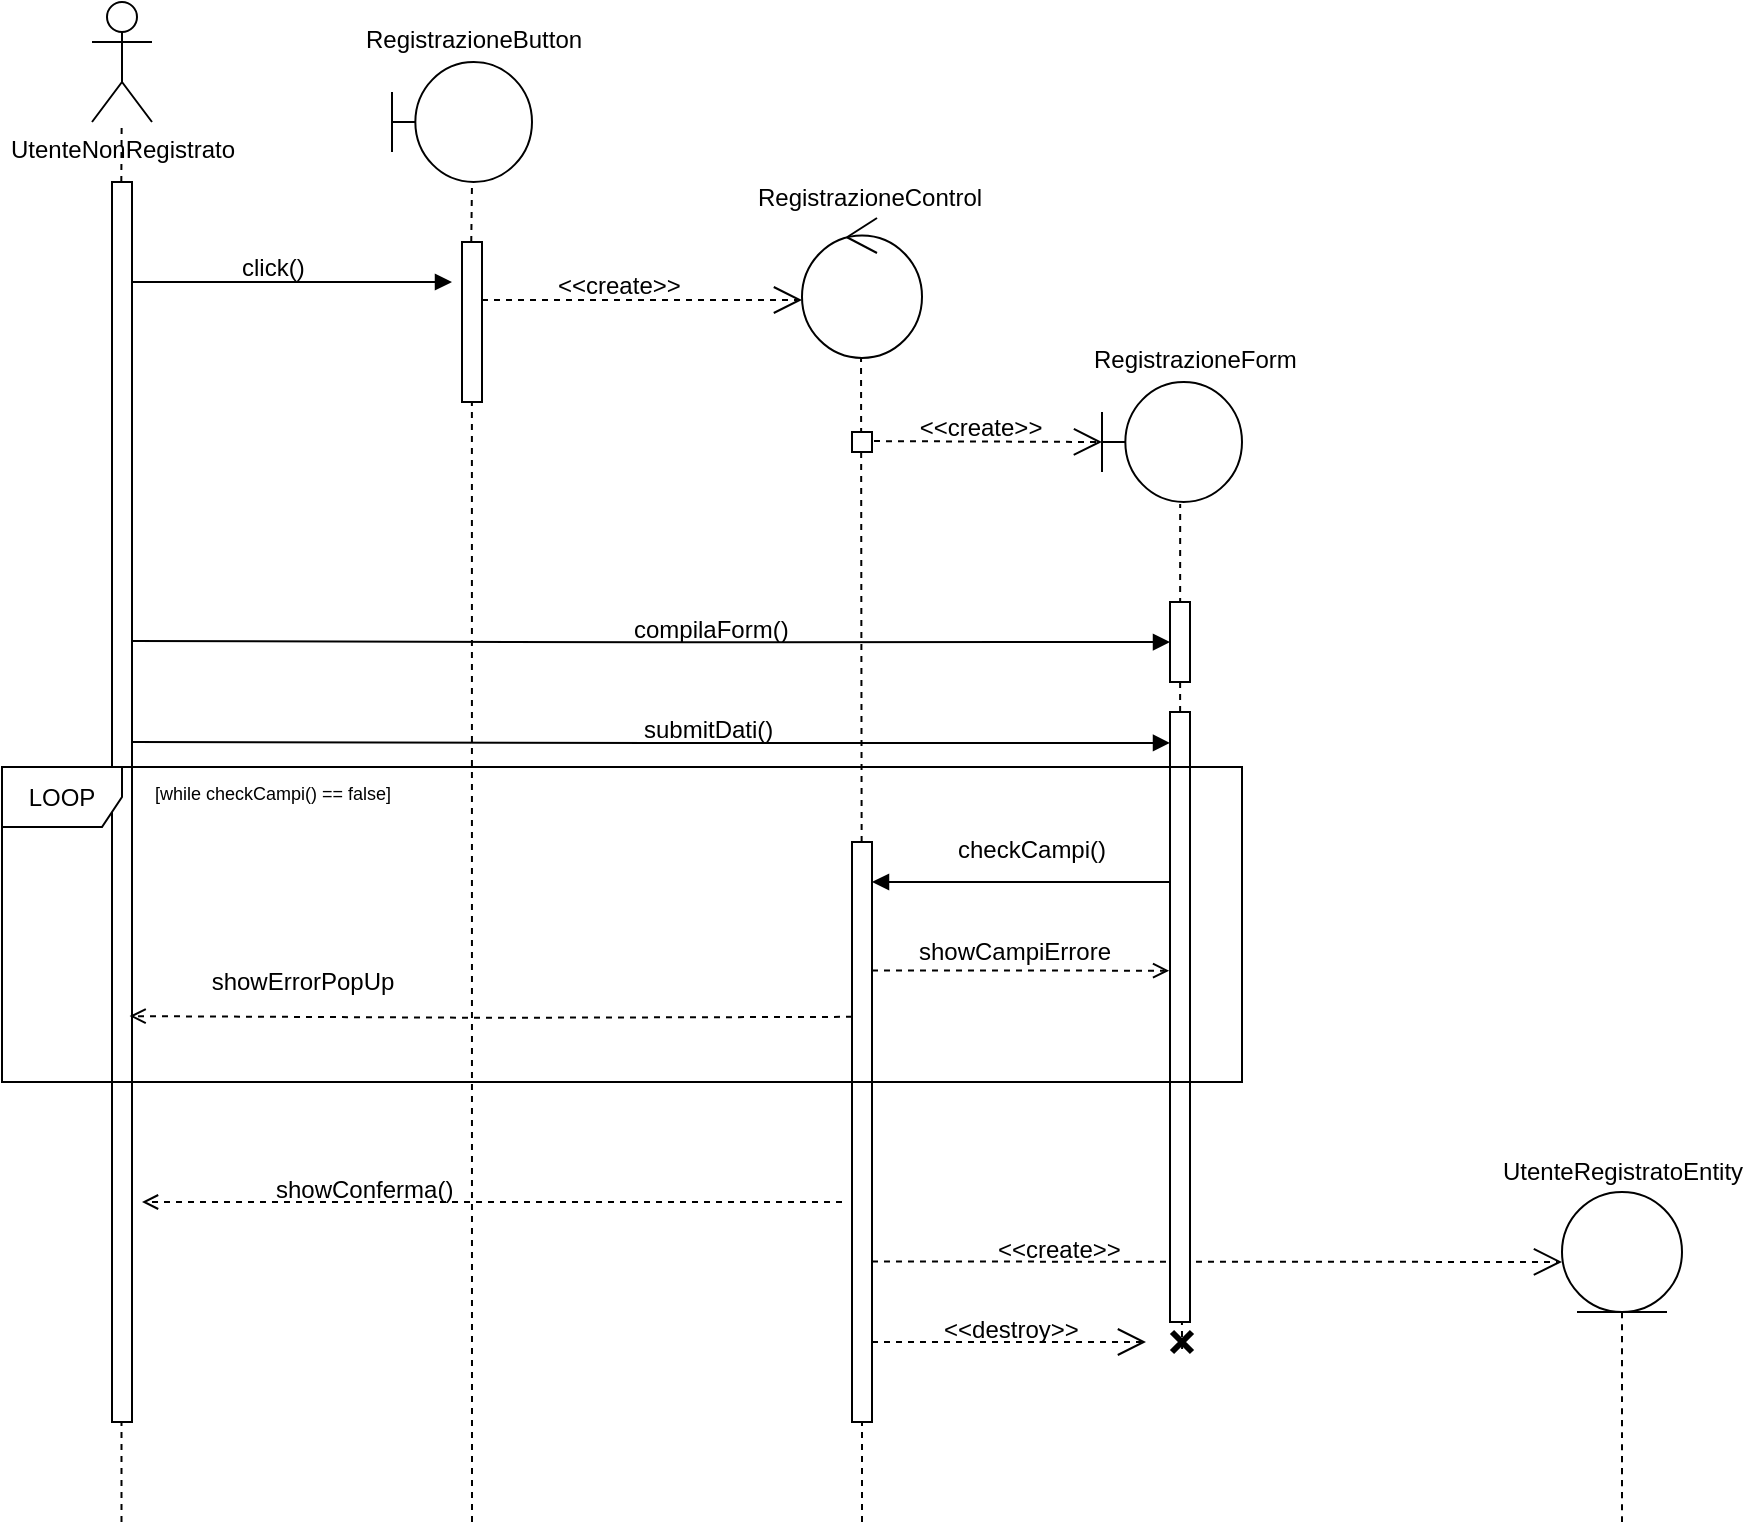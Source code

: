 <mxfile version="26.0.4" pages="2">
  <diagram name="Pagina-1" id="sQsG2_fviIXrjVGQO3iv">
    <mxGraphModel grid="1" page="1" gridSize="10" guides="1" tooltips="1" connect="1" arrows="1" fold="1" pageScale="1" pageWidth="827" pageHeight="1169" math="0" shadow="0">
      <root>
        <mxCell id="0" />
        <mxCell id="1" parent="0" />
        <mxCell id="ynfLJwWaKGL6eA_NY1Qj-37" value="" style="endArrow=none;dashed=1;html=1;rounded=0;exitX=0.505;exitY=0.852;exitDx=0;exitDy=0;exitPerimeter=0;" edge="1" parent="1" source="CqKE_O4sjdpT92ASZxvm-1" target="ynfLJwWaKGL6eA_NY1Qj-29">
          <mxGeometry width="50" height="50" relative="1" as="geometry">
            <mxPoint x="690" y="840" as="sourcePoint" />
            <mxPoint x="689.09" y="331" as="targetPoint" />
          </mxGeometry>
        </mxCell>
        <mxCell id="NXNKdLWjouJB-ICWlFKM-13" value="UtenteNonRegistrato" style="shape=umlActor;verticalLabelPosition=bottom;verticalAlign=top;html=1;" vertex="1" parent="1">
          <mxGeometry x="145" y="80" width="30" height="60" as="geometry" />
        </mxCell>
        <mxCell id="NXNKdLWjouJB-ICWlFKM-17" value="" style="rounded=0;whiteSpace=wrap;html=1;" vertex="1" parent="1">
          <mxGeometry x="155" y="170" width="10" height="620" as="geometry" />
        </mxCell>
        <mxCell id="NXNKdLWjouJB-ICWlFKM-18" value="" style="endArrow=block;endFill=1;html=1;edgeStyle=orthogonalEdgeStyle;align=left;verticalAlign=top;rounded=0;" edge="1" parent="1">
          <mxGeometry x="-1" relative="1" as="geometry">
            <mxPoint x="165" y="220" as="sourcePoint" />
            <mxPoint x="325" y="220" as="targetPoint" />
          </mxGeometry>
        </mxCell>
        <mxCell id="NXNKdLWjouJB-ICWlFKM-20" value="" style="rounded=0;whiteSpace=wrap;html=1;" vertex="1" parent="1">
          <mxGeometry x="330" y="200" width="10" height="80" as="geometry" />
        </mxCell>
        <mxCell id="NXNKdLWjouJB-ICWlFKM-21" value="" style="endArrow=none;dashed=1;html=1;rounded=0;" edge="1" parent="1">
          <mxGeometry width="50" height="50" relative="1" as="geometry">
            <mxPoint x="334.63" y="200" as="sourcePoint" />
            <mxPoint x="335" y="170" as="targetPoint" />
          </mxGeometry>
        </mxCell>
        <mxCell id="NXNKdLWjouJB-ICWlFKM-22" value="" style="endArrow=none;dashed=1;html=1;rounded=0;" edge="1" parent="1">
          <mxGeometry width="50" height="50" relative="1" as="geometry">
            <mxPoint x="335" y="840" as="sourcePoint" />
            <mxPoint x="334.95" y="280" as="targetPoint" />
          </mxGeometry>
        </mxCell>
        <mxCell id="ynfLJwWaKGL6eA_NY1Qj-14" value="" style="shape=umlBoundary;whiteSpace=wrap;html=1;" vertex="1" parent="1">
          <mxGeometry x="295" y="110" width="70" height="60" as="geometry" />
        </mxCell>
        <mxCell id="NXNKdLWjouJB-ICWlFKM-23" value="&lt;span style=&quot;color: rgb(0, 0, 0); font-family: Helvetica; font-size: 12px; font-style: normal; font-variant-ligatures: normal; font-variant-caps: normal; font-weight: 400; letter-spacing: normal; orphans: 2; text-align: center; text-indent: 0px; text-transform: none; widows: 2; word-spacing: 0px; -webkit-text-stroke-width: 0px; white-space: nowrap; text-decoration-thickness: initial; text-decoration-style: initial; text-decoration-color: initial; float: none; display: inline !important;&quot;&gt;click()&lt;/span&gt;" style="text;whiteSpace=wrap;html=1;labelBackgroundColor=none;" vertex="1" parent="1">
          <mxGeometry x="218" y="199" width="60" height="30" as="geometry" />
        </mxCell>
        <mxCell id="NXNKdLWjouJB-ICWlFKM-24" value="" style="endArrow=open;endSize=12;dashed=1;html=1;rounded=0;" edge="1" parent="1">
          <mxGeometry width="160" relative="1" as="geometry">
            <mxPoint x="340" y="229" as="sourcePoint" />
            <mxPoint x="500" y="229" as="targetPoint" />
          </mxGeometry>
        </mxCell>
        <mxCell id="NXNKdLWjouJB-ICWlFKM-25" value="&lt;span style=&quot;color: rgb(0, 0, 0); font-family: Helvetica; font-size: 12px; font-style: normal; font-variant-ligatures: normal; font-variant-caps: normal; font-weight: 400; letter-spacing: normal; orphans: 2; text-align: center; text-indent: 0px; text-transform: none; widows: 2; word-spacing: 0px; -webkit-text-stroke-width: 0px; white-space: nowrap; text-decoration-thickness: initial; text-decoration-style: initial; text-decoration-color: initial; float: none; display: inline !important;&quot;&gt;&amp;lt;&amp;lt;create&amp;gt;&amp;gt;&lt;/span&gt;" style="text;whiteSpace=wrap;html=1;labelBackgroundColor=none;" vertex="1" parent="1">
          <mxGeometry x="376" y="208" width="60" height="30" as="geometry" />
        </mxCell>
        <mxCell id="NXNKdLWjouJB-ICWlFKM-26" value="&lt;span style=&quot;color: rgb(0, 0, 0); font-family: Helvetica; font-size: 12px; font-style: normal; font-variant-ligatures: normal; font-variant-caps: normal; font-weight: 400; letter-spacing: normal; orphans: 2; text-align: center; text-indent: 0px; text-transform: none; widows: 2; word-spacing: 0px; -webkit-text-stroke-width: 0px; white-space: nowrap; text-decoration-thickness: initial; text-decoration-style: initial; text-decoration-color: initial; float: none; display: inline !important;&quot;&gt;RegistrazioneButton&lt;/span&gt;" style="text;whiteSpace=wrap;html=1;labelBackgroundColor=none;" vertex="1" parent="1">
          <mxGeometry x="280" y="85" width="60" height="30" as="geometry" />
        </mxCell>
        <mxCell id="NXNKdLWjouJB-ICWlFKM-28" value="" style="ellipse;shape=umlControl;whiteSpace=wrap;html=1;" vertex="1" parent="1">
          <mxGeometry x="500" y="188" width="60" height="70" as="geometry" />
        </mxCell>
        <mxCell id="NXNKdLWjouJB-ICWlFKM-29" value="&lt;span style=&quot;color: rgb(0, 0, 0); font-family: Helvetica; font-size: 12px; font-style: normal; font-variant-ligatures: normal; font-variant-caps: normal; font-weight: 400; letter-spacing: normal; orphans: 2; text-align: center; text-indent: 0px; text-transform: none; widows: 2; word-spacing: 0px; -webkit-text-stroke-width: 0px; white-space: nowrap; text-decoration-thickness: initial; text-decoration-style: initial; text-decoration-color: initial; float: none; display: inline !important;&quot;&gt;RegistrazioneControl&lt;/span&gt;" style="text;whiteSpace=wrap;html=1;labelBackgroundColor=none;" vertex="1" parent="1">
          <mxGeometry x="476" y="164" width="120" height="30" as="geometry" />
        </mxCell>
        <mxCell id="NXNKdLWjouJB-ICWlFKM-30" value="" style="endArrow=none;dashed=1;html=1;rounded=0;" edge="1" parent="1" source="NXNKdLWjouJB-ICWlFKM-45">
          <mxGeometry width="50" height="50" relative="1" as="geometry">
            <mxPoint x="530" y="630" as="sourcePoint" />
            <mxPoint x="529.52" y="258" as="targetPoint" />
          </mxGeometry>
        </mxCell>
        <mxCell id="NXNKdLWjouJB-ICWlFKM-31" value="" style="shape=umlBoundary;whiteSpace=wrap;html=1;" vertex="1" parent="1">
          <mxGeometry x="650" y="270" width="70" height="60" as="geometry" />
        </mxCell>
        <mxCell id="NXNKdLWjouJB-ICWlFKM-32" value="" style="endArrow=open;endSize=12;dashed=1;html=1;rounded=0;" edge="1" parent="1">
          <mxGeometry width="160" relative="1" as="geometry">
            <mxPoint x="530" y="299.52" as="sourcePoint" />
            <mxPoint x="650" y="300" as="targetPoint" />
          </mxGeometry>
        </mxCell>
        <mxCell id="NXNKdLWjouJB-ICWlFKM-33" value="" style="rounded=0;whiteSpace=wrap;html=1;" vertex="1" parent="1">
          <mxGeometry x="525" y="295" width="10" height="10" as="geometry" />
        </mxCell>
        <mxCell id="NXNKdLWjouJB-ICWlFKM-36" value="&lt;span style=&quot;color: rgb(0, 0, 0); font-family: Helvetica; font-size: 12px; font-style: normal; font-variant-ligatures: normal; font-variant-caps: normal; font-weight: 400; letter-spacing: normal; orphans: 2; text-align: center; text-indent: 0px; text-transform: none; widows: 2; word-spacing: 0px; -webkit-text-stroke-width: 0px; white-space: nowrap; text-decoration-thickness: initial; text-decoration-style: initial; text-decoration-color: initial; float: none; display: inline !important;&quot;&gt;RegistrazioneForm&lt;/span&gt;" style="text;whiteSpace=wrap;html=1;labelBackgroundColor=none;" vertex="1" parent="1">
          <mxGeometry x="644" y="245" width="120" height="30" as="geometry" />
        </mxCell>
        <mxCell id="NXNKdLWjouJB-ICWlFKM-39" value="" style="endArrow=none;dashed=1;html=1;rounded=0;" edge="1" parent="1" source="ynfLJwWaKGL6eA_NY1Qj-29">
          <mxGeometry width="50" height="50" relative="1" as="geometry">
            <mxPoint x="690" y="610" as="sourcePoint" />
            <mxPoint x="689.09" y="331" as="targetPoint" />
          </mxGeometry>
        </mxCell>
        <mxCell id="ynfLJwWaKGL6eA_NY1Qj-28" value="" style="rounded=0;whiteSpace=wrap;html=1;" vertex="1" parent="1">
          <mxGeometry x="684" y="380" width="10" height="40" as="geometry" />
        </mxCell>
        <mxCell id="NXNKdLWjouJB-ICWlFKM-40" value="&lt;span style=&quot;color: rgb(0, 0, 0); font-family: Helvetica; font-size: 12px; font-style: normal; font-variant-ligatures: normal; font-variant-caps: normal; font-weight: 400; letter-spacing: normal; orphans: 2; text-align: center; text-indent: 0px; text-transform: none; widows: 2; word-spacing: 0px; -webkit-text-stroke-width: 0px; white-space: nowrap; text-decoration-thickness: initial; text-decoration-style: initial; text-decoration-color: initial; float: none; display: inline !important;&quot;&gt;compilaForm()&lt;/span&gt;" style="text;whiteSpace=wrap;html=1;labelBackgroundColor=none;" vertex="1" parent="1">
          <mxGeometry x="414" y="380" width="60" height="30" as="geometry" />
        </mxCell>
        <mxCell id="NXNKdLWjouJB-ICWlFKM-41" value="&lt;span style=&quot;color: rgb(0, 0, 0); font-family: Helvetica; font-size: 12px; font-style: normal; font-variant-ligatures: normal; font-variant-caps: normal; font-weight: 400; letter-spacing: normal; orphans: 2; text-align: center; text-indent: 0px; text-transform: none; widows: 2; word-spacing: 0px; -webkit-text-stroke-width: 0px; white-space: nowrap; text-decoration-thickness: initial; text-decoration-style: initial; text-decoration-color: initial; float: none; display: inline !important;&quot;&gt;submitDati()&lt;/span&gt;" style="text;whiteSpace=wrap;html=1;labelBackgroundColor=none;" vertex="1" parent="1">
          <mxGeometry x="419" y="430" width="60" height="30" as="geometry" />
        </mxCell>
        <mxCell id="NXNKdLWjouJB-ICWlFKM-46" value="" style="endArrow=none;dashed=1;html=1;rounded=0;" edge="1" parent="1" target="NXNKdLWjouJB-ICWlFKM-45">
          <mxGeometry width="50" height="50" relative="1" as="geometry">
            <mxPoint x="530" y="630" as="sourcePoint" />
            <mxPoint x="529.52" y="258" as="targetPoint" />
          </mxGeometry>
        </mxCell>
        <mxCell id="NXNKdLWjouJB-ICWlFKM-45" value="" style="rounded=0;whiteSpace=wrap;html=1;" vertex="1" parent="1">
          <mxGeometry x="525" y="500" width="10" height="290" as="geometry" />
        </mxCell>
        <mxCell id="NXNKdLWjouJB-ICWlFKM-48" value="&lt;span style=&quot;color: rgb(0, 0, 0); font-family: Helvetica; font-size: 12px; font-style: normal; font-variant-ligatures: normal; font-variant-caps: normal; font-weight: 400; letter-spacing: normal; orphans: 2; text-align: center; text-indent: 0px; text-transform: none; widows: 2; word-spacing: 0px; -webkit-text-stroke-width: 0px; white-space: nowrap; text-decoration-thickness: initial; text-decoration-style: initial; text-decoration-color: initial; float: none; display: inline !important;&quot;&gt;checkCampi()&lt;/span&gt;" style="text;whiteSpace=wrap;html=1;labelBackgroundColor=none;" vertex="1" parent="1">
          <mxGeometry x="576" y="490" width="60" height="30" as="geometry" />
        </mxCell>
        <mxCell id="NXNKdLWjouJB-ICWlFKM-57" value="&lt;span style=&quot;color: rgb(0, 0, 0); font-family: Helvetica; font-size: 12px; font-style: normal; font-variant-ligatures: normal; font-variant-caps: normal; font-weight: 400; letter-spacing: normal; orphans: 2; text-align: center; text-indent: 0px; text-transform: none; widows: 2; word-spacing: 0px; -webkit-text-stroke-width: 0px; white-space: nowrap; text-decoration-thickness: initial; text-decoration-style: initial; text-decoration-color: initial; float: none; display: inline !important;&quot;&gt;showConferma()&lt;/span&gt;" style="text;whiteSpace=wrap;html=1;labelBackgroundColor=none;" vertex="1" parent="1">
          <mxGeometry x="235" y="660" width="60" height="30" as="geometry" />
        </mxCell>
        <mxCell id="NXNKdLWjouJB-ICWlFKM-55" value="&lt;span style=&quot;color: rgba(0, 0, 0, 0); font-family: monospace; font-size: 0px; text-align: start; background-color: rgb(251, 251, 251);&quot;&gt;%3CmxGraphModel%3E%3Croot%3E%3CmxCell%20id%3D%220%22%2F%3E%3CmxCell%20id%3D%221%22%20parent%3D%220%22%2F%3E%3CmxCell%20id%3D%222%22%20value%3D%22%22%20style%3D%22endArrow%3Dnone%3Bdashed%3D1%3Bhtml%3D1%3Brounded%3D0%3B%22%20edge%3D%221%22%20parent%3D%221%22%3E%3CmxGeometry%20width%3D%2250%22%20height%3D%2250%22%20relative%3D%221%22%20as%3D%22geometry%22%3E%3CmxPoint%20x%3D%22530%22%20y%3D%22840%22%20as%3D%22sourcePoint%22%2F%3E%3CmxPoint%20x%3D%22530%22%20y%3D%22790%22%20as%3D%22targetPoint%22%2F%3E%3C%2FmxGeometry%3E%3C%2FmxCell%3E%3C%2Froot%3E%3C%2FmxGraphModel%3E&lt;/span&gt;" style="endArrow=none;dashed=1;html=1;rounded=0;" edge="1" parent="1">
          <mxGeometry width="50" height="50" relative="1" as="geometry">
            <mxPoint x="530" y="840" as="sourcePoint" />
            <mxPoint x="530" y="790" as="targetPoint" />
          </mxGeometry>
        </mxCell>
        <mxCell id="ynfLJwWaKGL6eA_NY1Qj-51" value="" style="endArrow=none;dashed=1;html=1;rounded=0;" edge="1" parent="1">
          <mxGeometry width="50" height="50" relative="1" as="geometry">
            <mxPoint x="159.75" y="840" as="sourcePoint" />
            <mxPoint x="159.75" y="790" as="targetPoint" />
          </mxGeometry>
        </mxCell>
        <mxCell id="NXNKdLWjouJB-ICWlFKM-64" value="" style="endArrow=none;dashed=1;html=1;rounded=0;" edge="1" parent="1" target="NXNKdLWjouJB-ICWlFKM-13">
          <mxGeometry width="50" height="50" relative="1" as="geometry">
            <mxPoint x="159.66" y="170" as="sourcePoint" />
            <mxPoint x="160" y="150" as="targetPoint" />
          </mxGeometry>
        </mxCell>
        <mxCell id="7Snk-quaVsKrogPab5vL-1" value="&lt;div style=&quot;text-align: center;&quot;&gt;&lt;span style=&quot;text-wrap-mode: nowrap;&quot;&gt;&amp;lt;&amp;lt;create&amp;gt;&amp;gt;&lt;/span&gt;&lt;/div&gt;" style="text;whiteSpace=wrap;html=1;labelBackgroundColor=none;" vertex="1" parent="1">
          <mxGeometry x="596" y="690" width="60" height="30" as="geometry" />
        </mxCell>
        <mxCell id="7Snk-quaVsKrogPab5vL-2" value="&lt;div style=&quot;text-align: center;&quot;&gt;&lt;span style=&quot;text-wrap-mode: nowrap;&quot;&gt;&amp;lt;&amp;lt;destroy&amp;gt;&amp;gt;&lt;/span&gt;&lt;/div&gt;" style="text;whiteSpace=wrap;html=1;labelBackgroundColor=none;" vertex="1" parent="1">
          <mxGeometry x="569" y="730" width="60" height="30" as="geometry" />
        </mxCell>
        <mxCell id="7Snk-quaVsKrogPab5vL-3" value="" style="ellipse;shape=umlEntity;whiteSpace=wrap;html=1;" vertex="1" parent="1">
          <mxGeometry x="880" y="675" width="60" height="60" as="geometry" />
        </mxCell>
        <mxCell id="7Snk-quaVsKrogPab5vL-4" value="UtenteRegistratoEntity" style="text;html=1;align=center;verticalAlign=middle;resizable=0;points=[];autosize=1;strokeColor=none;fillColor=none;" vertex="1" parent="1">
          <mxGeometry x="840" y="650" width="140" height="30" as="geometry" />
        </mxCell>
        <mxCell id="7Snk-quaVsKrogPab5vL-5" value="" style="endArrow=block;endFill=1;html=1;edgeStyle=orthogonalEdgeStyle;align=left;verticalAlign=top;rounded=0;entryX=0;entryY=0.5;entryDx=0;entryDy=0;" edge="1" parent="1" target="ynfLJwWaKGL6eA_NY1Qj-28">
          <mxGeometry x="-1" relative="1" as="geometry">
            <mxPoint x="165" y="399.55" as="sourcePoint" />
            <mxPoint x="325" y="399.55" as="targetPoint" />
          </mxGeometry>
        </mxCell>
        <mxCell id="7Snk-quaVsKrogPab5vL-6" value="" style="endArrow=block;endFill=1;html=1;edgeStyle=orthogonalEdgeStyle;align=left;verticalAlign=top;rounded=0;entryX=0;entryY=0.5;entryDx=0;entryDy=0;" edge="1" parent="1">
          <mxGeometry x="-1" relative="1" as="geometry">
            <mxPoint x="165" y="450" as="sourcePoint" />
            <mxPoint x="684" y="450.45" as="targetPoint" />
          </mxGeometry>
        </mxCell>
        <mxCell id="7Snk-quaVsKrogPab5vL-11" value="" style="endArrow=open;endFill=0;html=1;edgeStyle=orthogonalEdgeStyle;align=left;verticalAlign=top;rounded=0;dashed=1;" edge="1" parent="1">
          <mxGeometry x="-1" relative="1" as="geometry">
            <mxPoint x="520" y="680" as="sourcePoint" />
            <mxPoint x="170" y="680" as="targetPoint" />
          </mxGeometry>
        </mxCell>
        <mxCell id="7Snk-quaVsKrogPab5vL-16" value="" style="endArrow=block;endFill=1;html=1;edgeStyle=orthogonalEdgeStyle;align=left;verticalAlign=top;rounded=0;" edge="1" parent="1">
          <mxGeometry x="-1" relative="1" as="geometry">
            <mxPoint x="685" y="520" as="sourcePoint" />
            <mxPoint x="535" y="520" as="targetPoint" />
          </mxGeometry>
        </mxCell>
        <mxCell id="GrCwHjFg3ymwnaaLpIS4-1" value="" style="endArrow=none;dashed=1;html=1;rounded=0;fontSize=12;startSize=8;endSize=8;curved=1;entryX=0.5;entryY=1;entryDx=0;entryDy=0;" edge="1" parent="1" target="7Snk-quaVsKrogPab5vL-3">
          <mxGeometry width="50" height="50" relative="1" as="geometry">
            <mxPoint x="910" y="840" as="sourcePoint" />
            <mxPoint x="909.81" y="760" as="targetPoint" />
          </mxGeometry>
        </mxCell>
        <mxCell id="7Snk-quaVsKrogPab5vL-18" value="" style="endArrow=open;endSize=12;dashed=1;html=1;rounded=0;entryX=0;entryY=0.583;entryDx=0;entryDy=0;entryPerimeter=0;" edge="1" parent="1" target="7Snk-quaVsKrogPab5vL-3">
          <mxGeometry width="160" relative="1" as="geometry">
            <mxPoint x="535" y="709.76" as="sourcePoint" />
            <mxPoint x="680" y="710.24" as="targetPoint" />
          </mxGeometry>
        </mxCell>
        <mxCell id="7Snk-quaVsKrogPab5vL-24" value="" style="endArrow=open;endSize=12;dashed=1;html=1;rounded=0;" edge="1" parent="1">
          <mxGeometry width="160" relative="1" as="geometry">
            <mxPoint x="535" y="750" as="sourcePoint" />
            <mxPoint x="672" y="750" as="targetPoint" />
          </mxGeometry>
        </mxCell>
        <mxCell id="7Snk-quaVsKrogPab5vL-25" value="&amp;lt;&amp;lt;create&amp;gt;&amp;gt;" style="text;html=1;align=center;verticalAlign=middle;resizable=0;points=[];autosize=1;strokeColor=none;fillColor=none;" vertex="1" parent="1">
          <mxGeometry x="549" y="278" width="80" height="30" as="geometry" />
        </mxCell>
        <mxCell id="CqKE_O4sjdpT92ASZxvm-1" value="&lt;span style=&quot;color: rgba(0, 0, 0, 0); font-family: monospace; font-size: 0px; text-align: start; text-wrap-mode: nowrap;&quot;&gt;%3CmxGraphModel%3E%3Croot%3E%3CmxCell%20id%3D%220%22%2F%3E%3CmxCell%20id%3D%221%22%20parent%3D%220%22%2F%3E%3CmxCell%20id%3D%222%22%20value%3D%22%26amp%3Blt%3B%26amp%3Blt%3Bdestroy%26amp%3Bgt%3B%26amp%3Bgt%3B%22%20style%3D%22text%3Bhtml%3D1%3Balign%3Dcenter%3BverticalAlign%3Dmiddle%3Bresizable%3D0%3Bpoints%3D%5B%5D%3Bautosize%3D1%3BstrokeColor%3Dnone%3BfillColor%3Dnone%3B%22%20vertex%3D%221%22%20parent%3D%221%22%3E%3CmxGeometry%20x%3D%22385%22%20y%3D%22895%22%20width%3D%2290%22%20height%3D%2230%22%20as%3D%22geometry%22%2F%3E%3C%2FmxCell%3E%3CmxCell%20id%3D%223%22%20value%3D%22%22%20style%3D%22endArrow%3Dclassic%3Bhtml%3D1%3Brounded%3D0%3Bdashed%3D1%3B%22%20edge%3D%221%22%20parent%3D%221%22%3E%3CmxGeometry%20width%3D%2250%22%20height%3D%2250%22%20relative%3D%221%22%20as%3D%22geometry%22%3E%3CmxPoint%20x%3D%22390%22%20y%3D%22920%22%20as%3D%22sourcePoint%22%2F%3E%3CmxPoint%20x%3D%22657%22%20y%3D%22920%22%20as%3D%22targetPoint%22%2F%3E%3C%2FmxGeometry%3E%3C%2FmxCell%3E%3C%2Froot%3E%3C%2FmxGraphModel%3E&lt;/span&gt;" style="shape=umlDestroy;whiteSpace=wrap;html=1;strokeWidth=3;targetShapes=umlLifeline;" vertex="1" parent="1">
          <mxGeometry x="685" y="745" width="10" height="10" as="geometry" />
        </mxCell>
        <mxCell id="ynfLJwWaKGL6eA_NY1Qj-29" value="" style="rounded=0;whiteSpace=wrap;html=1;" vertex="1" parent="1">
          <mxGeometry x="684" y="435" width="10" height="305" as="geometry" />
        </mxCell>
        <mxCell id="aogVI-3fhaXLeB1uUSQf-7" value="LOOP" style="shape=umlFrame;whiteSpace=wrap;html=1;pointerEvents=0;" vertex="1" parent="1">
          <mxGeometry x="100" y="462.5" width="620" height="157.5" as="geometry" />
        </mxCell>
        <mxCell id="aogVI-3fhaXLeB1uUSQf-10" value="&lt;font style=&quot;font-size: 9px;&quot;&gt;[while checkCampi() == false]&lt;/font&gt;" style="text;html=1;align=center;verticalAlign=middle;resizable=0;points=[];autosize=1;strokeColor=none;fillColor=none;" vertex="1" parent="1">
          <mxGeometry x="165" y="460" width="140" height="30" as="geometry" />
        </mxCell>
        <mxCell id="aogVI-3fhaXLeB1uUSQf-11" style="edgeStyle=orthogonalEdgeStyle;rounded=0;orthogonalLoop=1;jettySize=auto;html=1;entryX=0.879;entryY=0.564;entryDx=0;entryDy=0;entryPerimeter=0;dashed=1;endArrow=open;endFill=0;" edge="1" parent="1">
          <mxGeometry relative="1" as="geometry">
            <mxPoint x="525" y="587.414" as="sourcePoint" />
            <mxPoint x="163.79" y="587.06" as="targetPoint" />
          </mxGeometry>
        </mxCell>
        <mxCell id="aogVI-3fhaXLeB1uUSQf-12" value="showErrorPopUp" style="text;html=1;align=center;verticalAlign=middle;resizable=0;points=[];autosize=1;strokeColor=none;fillColor=none;" vertex="1" parent="1">
          <mxGeometry x="195" y="555" width="110" height="30" as="geometry" />
        </mxCell>
        <mxCell id="UWU4owgyMcHV7zegRp13-3" style="edgeStyle=orthogonalEdgeStyle;rounded=0;orthogonalLoop=1;jettySize=auto;html=1;entryX=-0.043;entryY=0.424;entryDx=0;entryDy=0;entryPerimeter=0;dashed=1;endArrow=open;endFill=0;" edge="1" parent="1" source="NXNKdLWjouJB-ICWlFKM-45" target="ynfLJwWaKGL6eA_NY1Qj-29">
          <mxGeometry relative="1" as="geometry">
            <Array as="points">
              <mxPoint x="610" y="564" />
            </Array>
          </mxGeometry>
        </mxCell>
        <mxCell id="UWU4owgyMcHV7zegRp13-4" value="showCampiErrore" style="text;html=1;align=center;verticalAlign=middle;resizable=0;points=[];autosize=1;strokeColor=none;fillColor=none;" vertex="1" parent="1">
          <mxGeometry x="546" y="540" width="120" height="30" as="geometry" />
        </mxCell>
      </root>
    </mxGraphModel>
  </diagram>
  <diagram id="yPlC4lgL-kYANaTlnsoN" name="Pagina-2">
    <mxGraphModel grid="1" page="1" gridSize="10" guides="1" tooltips="1" connect="1" arrows="1" fold="1" pageScale="1" pageWidth="827" pageHeight="1169" math="0" shadow="0">
      <root>
        <mxCell id="0" />
        <mxCell id="1" parent="0" />
        <mxCell id="nATYoonfJJ1aUJI75Yxu-1" value="" style="endArrow=none;dashed=1;html=1;rounded=0;exitX=0.505;exitY=0.852;exitDx=0;exitDy=0;exitPerimeter=0;" edge="1" parent="1" source="nATYoonfJJ1aUJI75Yxu-46" target="nATYoonfJJ1aUJI75Yxu-47">
          <mxGeometry width="50" height="50" relative="1" as="geometry">
            <mxPoint x="690" y="840" as="sourcePoint" />
            <mxPoint x="689.09" y="331" as="targetPoint" />
          </mxGeometry>
        </mxCell>
        <mxCell id="nATYoonfJJ1aUJI75Yxu-2" value="UtenteNonRegistrato" style="shape=umlActor;verticalLabelPosition=bottom;verticalAlign=top;html=1;" vertex="1" parent="1">
          <mxGeometry x="145" y="80" width="30" height="60" as="geometry" />
        </mxCell>
        <mxCell id="nATYoonfJJ1aUJI75Yxu-3" value="" style="rounded=0;whiteSpace=wrap;html=1;" vertex="1" parent="1">
          <mxGeometry x="155" y="170" width="10" height="620" as="geometry" />
        </mxCell>
        <mxCell id="nATYoonfJJ1aUJI75Yxu-4" value="" style="endArrow=block;endFill=1;html=1;edgeStyle=orthogonalEdgeStyle;align=left;verticalAlign=top;rounded=0;" edge="1" parent="1">
          <mxGeometry x="-1" relative="1" as="geometry">
            <mxPoint x="165" y="220" as="sourcePoint" />
            <mxPoint x="325" y="220" as="targetPoint" />
          </mxGeometry>
        </mxCell>
        <mxCell id="nATYoonfJJ1aUJI75Yxu-5" value="" style="rounded=0;whiteSpace=wrap;html=1;" vertex="1" parent="1">
          <mxGeometry x="330" y="200" width="10" height="50" as="geometry" />
        </mxCell>
        <mxCell id="nATYoonfJJ1aUJI75Yxu-6" value="" style="endArrow=none;dashed=1;html=1;rounded=0;" edge="1" parent="1">
          <mxGeometry width="50" height="50" relative="1" as="geometry">
            <mxPoint x="334.63" y="200" as="sourcePoint" />
            <mxPoint x="335" y="170" as="targetPoint" />
          </mxGeometry>
        </mxCell>
        <mxCell id="nATYoonfJJ1aUJI75Yxu-7" value="" style="endArrow=none;dashed=1;html=1;rounded=0;" edge="1" parent="1">
          <mxGeometry width="50" height="50" relative="1" as="geometry">
            <mxPoint x="335" y="811" as="sourcePoint" />
            <mxPoint x="334.95" y="251" as="targetPoint" />
          </mxGeometry>
        </mxCell>
        <mxCell id="nATYoonfJJ1aUJI75Yxu-8" value="" style="shape=umlBoundary;whiteSpace=wrap;html=1;" vertex="1" parent="1">
          <mxGeometry x="295" y="110" width="70" height="60" as="geometry" />
        </mxCell>
        <mxCell id="nATYoonfJJ1aUJI75Yxu-9" value="&lt;span style=&quot;color: rgb(0, 0, 0); font-family: Helvetica; font-size: 12px; font-style: normal; font-variant-ligatures: normal; font-variant-caps: normal; font-weight: 400; letter-spacing: normal; orphans: 2; text-align: center; text-indent: 0px; text-transform: none; widows: 2; word-spacing: 0px; -webkit-text-stroke-width: 0px; white-space: nowrap; text-decoration-thickness: initial; text-decoration-style: initial; text-decoration-color: initial; float: none; display: inline !important;&quot;&gt;click()&lt;/span&gt;" style="text;whiteSpace=wrap;html=1;labelBackgroundColor=none;" vertex="1" parent="1">
          <mxGeometry x="218" y="199" width="60" height="30" as="geometry" />
        </mxCell>
        <mxCell id="nATYoonfJJ1aUJI75Yxu-10" value="" style="endArrow=block;endSize=6;html=1;rounded=0;endFill=1;" edge="1" parent="1">
          <mxGeometry width="160" relative="1" as="geometry">
            <mxPoint x="340" y="229" as="sourcePoint" />
            <mxPoint x="500" y="229" as="targetPoint" />
          </mxGeometry>
        </mxCell>
        <mxCell id="nATYoonfJJ1aUJI75Yxu-11" value="&lt;span style=&quot;color: rgb(0, 0, 0); font-family: Helvetica; font-size: 12px; font-style: normal; font-variant-ligatures: normal; font-variant-caps: normal; font-weight: 400; letter-spacing: normal; orphans: 2; text-align: center; text-indent: 0px; text-transform: none; widows: 2; word-spacing: 0px; -webkit-text-stroke-width: 0px; white-space: nowrap; text-decoration-thickness: initial; text-decoration-style: initial; text-decoration-color: initial; float: none; display: inline !important;&quot;&gt;&amp;lt;&amp;lt;create&amp;gt;&amp;gt;&lt;/span&gt;" style="text;whiteSpace=wrap;html=1;labelBackgroundColor=none;" vertex="1" parent="1">
          <mxGeometry x="376" y="208" width="60" height="30" as="geometry" />
        </mxCell>
        <mxCell id="nATYoonfJJ1aUJI75Yxu-12" value="&lt;span style=&quot;color: rgb(0, 0, 0); font-family: Helvetica; font-size: 12px; font-style: normal; font-variant-ligatures: normal; font-variant-caps: normal; font-weight: 400; letter-spacing: normal; orphans: 2; text-align: center; text-indent: 0px; text-transform: none; widows: 2; word-spacing: 0px; -webkit-text-stroke-width: 0px; white-space: nowrap; text-decoration-thickness: initial; text-decoration-style: initial; text-decoration-color: initial; float: none; display: inline !important;&quot;&gt;RegistrazioneButton&lt;/span&gt;" style="text;whiteSpace=wrap;html=1;labelBackgroundColor=none;" vertex="1" parent="1">
          <mxGeometry x="280" y="85" width="60" height="30" as="geometry" />
        </mxCell>
        <mxCell id="nATYoonfJJ1aUJI75Yxu-13" value="" style="ellipse;shape=umlControl;whiteSpace=wrap;html=1;" vertex="1" parent="1">
          <mxGeometry x="500" y="188" width="60" height="70" as="geometry" />
        </mxCell>
        <mxCell id="nATYoonfJJ1aUJI75Yxu-14" value="&lt;span style=&quot;color: rgb(0, 0, 0); font-family: Helvetica; font-size: 12px; font-style: normal; font-variant-ligatures: normal; font-variant-caps: normal; font-weight: 400; letter-spacing: normal; orphans: 2; text-align: center; text-indent: 0px; text-transform: none; widows: 2; word-spacing: 0px; -webkit-text-stroke-width: 0px; white-space: nowrap; text-decoration-thickness: initial; text-decoration-style: initial; text-decoration-color: initial; float: none; display: inline !important;&quot;&gt;RegistrazioneControl&lt;/span&gt;" style="text;whiteSpace=wrap;html=1;labelBackgroundColor=none;" vertex="1" parent="1">
          <mxGeometry x="476" y="164" width="120" height="30" as="geometry" />
        </mxCell>
        <mxCell id="nATYoonfJJ1aUJI75Yxu-15" value="" style="endArrow=none;dashed=1;html=1;rounded=0;" edge="1" parent="1" source="nATYoonfJJ1aUJI75Yxu-25">
          <mxGeometry width="50" height="50" relative="1" as="geometry">
            <mxPoint x="530" y="630" as="sourcePoint" />
            <mxPoint x="529.52" y="258" as="targetPoint" />
          </mxGeometry>
        </mxCell>
        <mxCell id="nATYoonfJJ1aUJI75Yxu-16" value="" style="shape=umlBoundary;whiteSpace=wrap;html=1;" vertex="1" parent="1">
          <mxGeometry x="650" y="270" width="70" height="60" as="geometry" />
        </mxCell>
        <mxCell id="nATYoonfJJ1aUJI75Yxu-17" value="" style="endArrow=block;endSize=6;html=1;rounded=0;startSize=6;endFill=1;" edge="1" parent="1">
          <mxGeometry width="160" relative="1" as="geometry">
            <mxPoint x="530" y="299.52" as="sourcePoint" />
            <mxPoint x="650" y="300" as="targetPoint" />
          </mxGeometry>
        </mxCell>
        <mxCell id="nATYoonfJJ1aUJI75Yxu-18" value="" style="rounded=0;whiteSpace=wrap;html=1;" vertex="1" parent="1">
          <mxGeometry x="525" y="295" width="10" height="10" as="geometry" />
        </mxCell>
        <mxCell id="nATYoonfJJ1aUJI75Yxu-19" value="&lt;span style=&quot;color: rgb(0, 0, 0); font-family: Helvetica; font-size: 12px; font-style: normal; font-variant-ligatures: normal; font-variant-caps: normal; font-weight: 400; letter-spacing: normal; orphans: 2; text-align: center; text-indent: 0px; text-transform: none; widows: 2; word-spacing: 0px; -webkit-text-stroke-width: 0px; white-space: nowrap; text-decoration-thickness: initial; text-decoration-style: initial; text-decoration-color: initial; float: none; display: inline !important;&quot;&gt;RegistrazioneForm&lt;/span&gt;" style="text;whiteSpace=wrap;html=1;labelBackgroundColor=none;" vertex="1" parent="1">
          <mxGeometry x="644" y="245" width="120" height="30" as="geometry" />
        </mxCell>
        <mxCell id="nATYoonfJJ1aUJI75Yxu-20" value="" style="endArrow=none;dashed=1;html=1;rounded=0;" edge="1" parent="1" source="nATYoonfJJ1aUJI75Yxu-47">
          <mxGeometry width="50" height="50" relative="1" as="geometry">
            <mxPoint x="690" y="610" as="sourcePoint" />
            <mxPoint x="689.09" y="331" as="targetPoint" />
          </mxGeometry>
        </mxCell>
        <mxCell id="nATYoonfJJ1aUJI75Yxu-21" value="" style="rounded=0;whiteSpace=wrap;html=1;" vertex="1" parent="1">
          <mxGeometry x="684" y="380" width="10" height="40" as="geometry" />
        </mxCell>
        <mxCell id="nATYoonfJJ1aUJI75Yxu-22" value="&lt;span style=&quot;color: rgb(0, 0, 0); font-family: Helvetica; font-size: 12px; font-style: normal; font-variant-ligatures: normal; font-variant-caps: normal; font-weight: 400; letter-spacing: normal; orphans: 2; text-align: center; text-indent: 0px; text-transform: none; widows: 2; word-spacing: 0px; -webkit-text-stroke-width: 0px; white-space: nowrap; text-decoration-thickness: initial; text-decoration-style: initial; text-decoration-color: initial; float: none; display: inline !important;&quot;&gt;compilaForm()&lt;/span&gt;" style="text;whiteSpace=wrap;html=1;labelBackgroundColor=none;" vertex="1" parent="1">
          <mxGeometry x="414" y="380" width="60" height="30" as="geometry" />
        </mxCell>
        <mxCell id="nATYoonfJJ1aUJI75Yxu-23" value="&lt;span style=&quot;color: rgb(0, 0, 0); font-family: Helvetica; font-size: 12px; font-style: normal; font-variant-ligatures: normal; font-variant-caps: normal; font-weight: 400; letter-spacing: normal; orphans: 2; text-align: center; text-indent: 0px; text-transform: none; widows: 2; word-spacing: 0px; -webkit-text-stroke-width: 0px; white-space: nowrap; text-decoration-thickness: initial; text-decoration-style: initial; text-decoration-color: initial; float: none; display: inline !important;&quot;&gt;submitDati()&lt;/span&gt;" style="text;whiteSpace=wrap;html=1;labelBackgroundColor=none;" vertex="1" parent="1">
          <mxGeometry x="419" y="430" width="60" height="30" as="geometry" />
        </mxCell>
        <mxCell id="nATYoonfJJ1aUJI75Yxu-24" value="" style="endArrow=none;dashed=1;html=1;rounded=0;" edge="1" parent="1" source="nATYoonfJJ1aUJI75Yxu-28" target="nATYoonfJJ1aUJI75Yxu-25">
          <mxGeometry width="50" height="50" relative="1" as="geometry">
            <mxPoint x="530" y="750" as="sourcePoint" />
            <mxPoint x="529.52" y="258" as="targetPoint" />
          </mxGeometry>
        </mxCell>
        <mxCell id="nATYoonfJJ1aUJI75Yxu-25" value="" style="rounded=0;whiteSpace=wrap;html=1;" vertex="1" parent="1">
          <mxGeometry x="525" y="478" width="10" height="62" as="geometry" />
        </mxCell>
        <mxCell id="nATYoonfJJ1aUJI75Yxu-26" value="&lt;span style=&quot;color: rgb(0, 0, 0); font-family: Helvetica; font-size: 12px; font-style: normal; font-variant-ligatures: normal; font-variant-caps: normal; font-weight: 400; letter-spacing: normal; orphans: 2; text-align: center; text-indent: 0px; text-transform: none; widows: 2; word-spacing: 0px; -webkit-text-stroke-width: 0px; white-space: nowrap; text-decoration-thickness: initial; text-decoration-style: initial; text-decoration-color: initial; float: none; display: inline !important;&quot;&gt;checkCampi()&lt;/span&gt;" style="text;whiteSpace=wrap;html=1;labelBackgroundColor=none;" vertex="1" parent="1">
          <mxGeometry x="571" y="457" width="60" height="30" as="geometry" />
        </mxCell>
        <mxCell id="nATYoonfJJ1aUJI75Yxu-27" style="edgeStyle=orthogonalEdgeStyle;rounded=0;orthogonalLoop=1;jettySize=auto;html=1;entryX=1;entryY=0.5;entryDx=0;entryDy=0;" edge="1" parent="1" source="nATYoonfJJ1aUJI75Yxu-28" target="nATYoonfJJ1aUJI75Yxu-48">
          <mxGeometry relative="1" as="geometry">
            <Array as="points">
              <mxPoint x="530" y="610" />
              <mxPoint x="560" y="610" />
              <mxPoint x="560" y="656" />
            </Array>
          </mxGeometry>
        </mxCell>
        <mxCell id="nATYoonfJJ1aUJI75Yxu-28" value="" style="rounded=0;whiteSpace=wrap;html=1;" vertex="1" parent="1">
          <mxGeometry x="525" y="570" width="10" height="190" as="geometry" />
        </mxCell>
        <mxCell id="nATYoonfJJ1aUJI75Yxu-29" value="&lt;span style=&quot;color: rgb(0, 0, 0); font-family: Helvetica; font-size: 12px; font-style: normal; font-variant-ligatures: normal; font-variant-caps: normal; font-weight: 400; letter-spacing: normal; orphans: 2; text-align: center; text-indent: 0px; text-transform: none; widows: 2; word-spacing: 0px; -webkit-text-stroke-width: 0px; white-space: nowrap; text-decoration-thickness: initial; text-decoration-style: initial; text-decoration-color: initial; float: none; display: inline !important;&quot;&gt;showConferma()&lt;/span&gt;" style="text;whiteSpace=wrap;html=1;labelBackgroundColor=none;" vertex="1" parent="1">
          <mxGeometry x="235" y="660" width="60" height="30" as="geometry" />
        </mxCell>
        <mxCell id="nATYoonfJJ1aUJI75Yxu-30" value="&lt;span style=&quot;color: rgb(0, 0, 0); font-family: Helvetica; font-size: 12px; font-style: normal; font-variant-ligatures: normal; font-variant-caps: normal; font-weight: 400; letter-spacing: normal; orphans: 2; text-align: center; text-indent: 0px; text-transform: none; widows: 2; word-spacing: 0px; -webkit-text-stroke-width: 0px; white-space: nowrap; text-decoration-thickness: initial; text-decoration-style: initial; text-decoration-color: initial; float: none; display: inline !important;&quot;&gt;saveDati()&lt;/span&gt;" style="text;whiteSpace=wrap;html=1;labelBackgroundColor=none;" vertex="1" parent="1">
          <mxGeometry x="569" y="620" width="60" height="30" as="geometry" />
        </mxCell>
        <mxCell id="nATYoonfJJ1aUJI75Yxu-31" value="&lt;span style=&quot;color: rgba(0, 0, 0, 0); font-family: monospace; font-size: 0px; text-align: start; background-color: rgb(251, 251, 251);&quot;&gt;%3CmxGraphModel%3E%3Croot%3E%3CmxCell%20id%3D%220%22%2F%3E%3CmxCell%20id%3D%221%22%20parent%3D%220%22%2F%3E%3CmxCell%20id%3D%222%22%20value%3D%22%22%20style%3D%22endArrow%3Dnone%3Bdashed%3D1%3Bhtml%3D1%3Brounded%3D0%3B%22%20edge%3D%221%22%20parent%3D%221%22%3E%3CmxGeometry%20width%3D%2250%22%20height%3D%2250%22%20relative%3D%221%22%20as%3D%22geometry%22%3E%3CmxPoint%20x%3D%22530%22%20y%3D%22840%22%20as%3D%22sourcePoint%22%2F%3E%3CmxPoint%20x%3D%22530%22%20y%3D%22790%22%20as%3D%22targetPoint%22%2F%3E%3C%2FmxGeometry%3E%3C%2FmxCell%3E%3C%2Froot%3E%3C%2FmxGraphModel%3E&lt;/span&gt;" style="endArrow=none;dashed=1;html=1;rounded=0;" edge="1" parent="1" target="nATYoonfJJ1aUJI75Yxu-28">
          <mxGeometry width="50" height="50" relative="1" as="geometry">
            <mxPoint x="530" y="840" as="sourcePoint" />
            <mxPoint x="530" y="540" as="targetPoint" />
          </mxGeometry>
        </mxCell>
        <mxCell id="nATYoonfJJ1aUJI75Yxu-32" value="" style="endArrow=none;dashed=1;html=1;rounded=0;" edge="1" parent="1">
          <mxGeometry width="50" height="50" relative="1" as="geometry">
            <mxPoint x="159.75" y="840" as="sourcePoint" />
            <mxPoint x="159.75" y="790" as="targetPoint" />
          </mxGeometry>
        </mxCell>
        <mxCell id="nATYoonfJJ1aUJI75Yxu-33" value="" style="endArrow=none;dashed=1;html=1;rounded=0;" edge="1" parent="1" target="nATYoonfJJ1aUJI75Yxu-2">
          <mxGeometry width="50" height="50" relative="1" as="geometry">
            <mxPoint x="159.66" y="170" as="sourcePoint" />
            <mxPoint x="160" y="150" as="targetPoint" />
          </mxGeometry>
        </mxCell>
        <mxCell id="nATYoonfJJ1aUJI75Yxu-34" value="&lt;div style=&quot;text-align: center;&quot;&gt;&lt;span style=&quot;text-wrap-mode: nowrap;&quot;&gt;&amp;lt;&amp;lt;create&amp;gt;&amp;gt;&lt;/span&gt;&lt;/div&gt;" style="text;whiteSpace=wrap;html=1;labelBackgroundColor=none;" vertex="1" parent="1">
          <mxGeometry x="596" y="690" width="60" height="30" as="geometry" />
        </mxCell>
        <mxCell id="nATYoonfJJ1aUJI75Yxu-35" value="&lt;div style=&quot;text-align: center;&quot;&gt;&lt;span style=&quot;text-wrap-mode: nowrap;&quot;&gt;&amp;lt;&amp;lt;destroy&amp;gt;&amp;gt;&lt;/span&gt;&lt;/div&gt;" style="text;whiteSpace=wrap;html=1;labelBackgroundColor=none;" vertex="1" parent="1">
          <mxGeometry x="569" y="730" width="60" height="30" as="geometry" />
        </mxCell>
        <mxCell id="nATYoonfJJ1aUJI75Yxu-36" value="" style="ellipse;shape=umlEntity;whiteSpace=wrap;html=1;" vertex="1" parent="1">
          <mxGeometry x="880" y="675" width="60" height="60" as="geometry" />
        </mxCell>
        <mxCell id="nATYoonfJJ1aUJI75Yxu-37" value="UtenteRegistratoEntity" style="text;html=1;align=center;verticalAlign=middle;resizable=0;points=[];autosize=1;strokeColor=none;fillColor=none;" vertex="1" parent="1">
          <mxGeometry x="840" y="650" width="140" height="30" as="geometry" />
        </mxCell>
        <mxCell id="nATYoonfJJ1aUJI75Yxu-38" value="" style="endArrow=block;endFill=1;html=1;edgeStyle=orthogonalEdgeStyle;align=left;verticalAlign=top;rounded=0;entryX=0;entryY=0.5;entryDx=0;entryDy=0;" edge="1" parent="1" target="nATYoonfJJ1aUJI75Yxu-21">
          <mxGeometry x="-1" relative="1" as="geometry">
            <mxPoint x="165" y="399.55" as="sourcePoint" />
            <mxPoint x="325" y="399.55" as="targetPoint" />
          </mxGeometry>
        </mxCell>
        <mxCell id="nATYoonfJJ1aUJI75Yxu-39" value="" style="endArrow=block;endFill=1;html=1;edgeStyle=orthogonalEdgeStyle;align=left;verticalAlign=top;rounded=0;entryX=0;entryY=0.5;entryDx=0;entryDy=0;" edge="1" parent="1">
          <mxGeometry x="-1" relative="1" as="geometry">
            <mxPoint x="165" y="450" as="sourcePoint" />
            <mxPoint x="684" y="450.45" as="targetPoint" />
          </mxGeometry>
        </mxCell>
        <mxCell id="nATYoonfJJ1aUJI75Yxu-40" value="" style="endArrow=open;endFill=0;html=1;edgeStyle=orthogonalEdgeStyle;align=left;verticalAlign=top;rounded=0;dashed=1;" edge="1" parent="1">
          <mxGeometry x="-1" relative="1" as="geometry">
            <mxPoint x="520" y="680" as="sourcePoint" />
            <mxPoint x="170" y="680" as="targetPoint" />
          </mxGeometry>
        </mxCell>
        <mxCell id="nATYoonfJJ1aUJI75Yxu-41" value="" style="endArrow=block;endFill=1;html=1;edgeStyle=orthogonalEdgeStyle;align=left;verticalAlign=top;rounded=0;" edge="1" parent="1">
          <mxGeometry x="-1" relative="1" as="geometry">
            <mxPoint x="685" y="479.71" as="sourcePoint" />
            <mxPoint x="535" y="479.71" as="targetPoint" />
          </mxGeometry>
        </mxCell>
        <mxCell id="nATYoonfJJ1aUJI75Yxu-42" value="" style="endArrow=none;dashed=1;html=1;rounded=0;fontSize=12;startSize=8;endSize=8;curved=1;entryX=0.5;entryY=1;entryDx=0;entryDy=0;" edge="1" parent="1" target="nATYoonfJJ1aUJI75Yxu-36">
          <mxGeometry width="50" height="50" relative="1" as="geometry">
            <mxPoint x="910" y="840" as="sourcePoint" />
            <mxPoint x="909.81" y="760" as="targetPoint" />
          </mxGeometry>
        </mxCell>
        <mxCell id="nATYoonfJJ1aUJI75Yxu-43" value="" style="endArrow=block;endSize=6;html=1;rounded=0;entryX=0;entryY=0.583;entryDx=0;entryDy=0;entryPerimeter=0;endFill=1;" edge="1" parent="1" target="nATYoonfJJ1aUJI75Yxu-36">
          <mxGeometry width="160" relative="1" as="geometry">
            <mxPoint x="535" y="709.76" as="sourcePoint" />
            <mxPoint x="680" y="710.24" as="targetPoint" />
          </mxGeometry>
        </mxCell>
        <mxCell id="nATYoonfJJ1aUJI75Yxu-44" value="" style="endArrow=block;endSize=6;html=1;rounded=0;endFill=1;" edge="1" parent="1">
          <mxGeometry width="160" relative="1" as="geometry">
            <mxPoint x="535" y="750" as="sourcePoint" />
            <mxPoint x="672" y="750" as="targetPoint" />
          </mxGeometry>
        </mxCell>
        <mxCell id="nATYoonfJJ1aUJI75Yxu-45" value="&amp;lt;&amp;lt;create&amp;gt;&amp;gt;" style="text;html=1;align=center;verticalAlign=middle;resizable=0;points=[];autosize=1;strokeColor=none;fillColor=none;" vertex="1" parent="1">
          <mxGeometry x="545" y="275" width="80" height="30" as="geometry" />
        </mxCell>
        <mxCell id="nATYoonfJJ1aUJI75Yxu-46" value="&lt;span style=&quot;color: rgba(0, 0, 0, 0); font-family: monospace; font-size: 0px; text-align: start; text-wrap-mode: nowrap;&quot;&gt;%3CmxGraphModel%3E%3Croot%3E%3CmxCell%20id%3D%220%22%2F%3E%3CmxCell%20id%3D%221%22%20parent%3D%220%22%2F%3E%3CmxCell%20id%3D%222%22%20value%3D%22%26amp%3Blt%3B%26amp%3Blt%3Bdestroy%26amp%3Bgt%3B%26amp%3Bgt%3B%22%20style%3D%22text%3Bhtml%3D1%3Balign%3Dcenter%3BverticalAlign%3Dmiddle%3Bresizable%3D0%3Bpoints%3D%5B%5D%3Bautosize%3D1%3BstrokeColor%3Dnone%3BfillColor%3Dnone%3B%22%20vertex%3D%221%22%20parent%3D%221%22%3E%3CmxGeometry%20x%3D%22385%22%20y%3D%22895%22%20width%3D%2290%22%20height%3D%2230%22%20as%3D%22geometry%22%2F%3E%3C%2FmxCell%3E%3CmxCell%20id%3D%223%22%20value%3D%22%22%20style%3D%22endArrow%3Dclassic%3Bhtml%3D1%3Brounded%3D0%3Bdashed%3D1%3B%22%20edge%3D%221%22%20parent%3D%221%22%3E%3CmxGeometry%20width%3D%2250%22%20height%3D%2250%22%20relative%3D%221%22%20as%3D%22geometry%22%3E%3CmxPoint%20x%3D%22390%22%20y%3D%22920%22%20as%3D%22sourcePoint%22%2F%3E%3CmxPoint%20x%3D%22657%22%20y%3D%22920%22%20as%3D%22targetPoint%22%2F%3E%3C%2FmxGeometry%3E%3C%2FmxCell%3E%3C%2Froot%3E%3C%2FmxGraphModel%3E&lt;/span&gt;" style="shape=umlDestroy;whiteSpace=wrap;html=1;strokeWidth=3;targetShapes=umlLifeline;" vertex="1" parent="1">
          <mxGeometry x="685" y="745" width="10" height="10" as="geometry" />
        </mxCell>
        <mxCell id="nATYoonfJJ1aUJI75Yxu-47" value="" style="rounded=0;whiteSpace=wrap;html=1;" vertex="1" parent="1">
          <mxGeometry x="684" y="435" width="10" height="305" as="geometry" />
        </mxCell>
        <mxCell id="nATYoonfJJ1aUJI75Yxu-48" value="" style="rounded=0;whiteSpace=wrap;html=1;" vertex="1" parent="1">
          <mxGeometry x="535" y="650" width="10" height="12.5" as="geometry" />
        </mxCell>
        <mxCell id="nATYoonfJJ1aUJI75Yxu-49" value="LOOP" style="shape=umlFrame;whiteSpace=wrap;html=1;pointerEvents=0;" vertex="1" parent="1">
          <mxGeometry x="100" y="462.5" width="620" height="107.5" as="geometry" />
        </mxCell>
        <mxCell id="nATYoonfJJ1aUJI75Yxu-51" value="&lt;font style=&quot;font-size: 9px;&quot;&gt;[while checkCampi()==false]&lt;/font&gt;" style="text;html=1;align=center;verticalAlign=middle;resizable=0;points=[];autosize=1;strokeColor=none;fillColor=none;" vertex="1" parent="1">
          <mxGeometry x="155" y="460" width="140" height="30" as="geometry" />
        </mxCell>
        <mxCell id="nATYoonfJJ1aUJI75Yxu-52" style="edgeStyle=orthogonalEdgeStyle;rounded=0;orthogonalLoop=1;jettySize=auto;html=1;entryX=0.879;entryY=0.564;entryDx=0;entryDy=0;entryPerimeter=0;dashed=1;endArrow=open;endFill=0;" edge="1" parent="1">
          <mxGeometry relative="1" as="geometry">
            <mxPoint x="526.21" y="539.664" as="sourcePoint" />
            <mxPoint x="165.0" y="539.31" as="targetPoint" />
          </mxGeometry>
        </mxCell>
        <mxCell id="nATYoonfJJ1aUJI75Yxu-53" value="showErrorPopUp" style="text;html=1;align=center;verticalAlign=middle;resizable=0;points=[];autosize=1;strokeColor=none;fillColor=none;" vertex="1" parent="1">
          <mxGeometry x="195" y="518" width="110" height="30" as="geometry" />
        </mxCell>
        <mxCell id="nATYoonfJJ1aUJI75Yxu-54" value="" style="endArrow=block;endFill=1;html=1;edgeStyle=orthogonalEdgeStyle;align=left;verticalAlign=top;rounded=0;exitX=1.057;exitY=0.629;exitDx=0;exitDy=0;exitPerimeter=0;entryX=0.1;entryY=0.408;entryDx=0;entryDy=0;entryPerimeter=0;" edge="1" parent="1" source="nATYoonfJJ1aUJI75Yxu-3" target="nATYoonfJJ1aUJI75Yxu-47">
          <mxGeometry x="-1" relative="1" as="geometry">
            <mxPoint x="430" y="560" as="sourcePoint" />
            <mxPoint x="280" y="560" as="targetPoint" />
          </mxGeometry>
        </mxCell>
        <mxCell id="nATYoonfJJ1aUJI75Yxu-55" value="&lt;span style=&quot;color: rgb(0, 0, 0); font-family: Helvetica; font-size: 12px; font-style: normal; font-variant-ligatures: normal; font-variant-caps: normal; font-weight: 400; letter-spacing: normal; orphans: 2; text-align: center; text-indent: 0px; text-transform: none; widows: 2; word-spacing: 0px; -webkit-text-stroke-width: 0px; white-space: nowrap; text-decoration-thickness: initial; text-decoration-style: initial; text-decoration-color: initial; float: none; display: inline !important;&quot;&gt;ricompilaForm()&lt;/span&gt;" style="text;whiteSpace=wrap;html=1;labelBackgroundColor=none;" vertex="1" parent="1">
          <mxGeometry x="384" y="537" width="60" height="30" as="geometry" />
        </mxCell>
        <mxCell id="CVL2Ik48hifbSIyzAHCd-1" value="" style="endArrow=open;endSize=12;dashed=1;html=1;rounded=0;" edge="1" parent="1">
          <mxGeometry width="160" relative="1" as="geometry">
            <mxPoint x="538" y="530" as="sourcePoint" />
            <mxPoint x="683" y="530" as="targetPoint" />
          </mxGeometry>
        </mxCell>
        <mxCell id="CVL2Ik48hifbSIyzAHCd-2" value="&lt;span style=&quot;color: rgb(0, 0, 0); font-family: Helvetica; font-size: 12px; font-style: normal; font-variant-ligatures: normal; font-variant-caps: normal; font-weight: 400; letter-spacing: normal; orphans: 2; text-align: center; text-indent: 0px; text-transform: none; widows: 2; word-spacing: 0px; -webkit-text-stroke-width: 0px; white-space: nowrap; text-decoration-thickness: initial; text-decoration-style: initial; text-decoration-color: initial; float: none; display: inline !important;&quot;&gt;showCampiError&lt;/span&gt;" style="text;whiteSpace=wrap;html=1;labelBackgroundColor=none;" vertex="1" parent="1">
          <mxGeometry x="565" y="505.25" width="60" height="30" as="geometry" />
        </mxCell>
      </root>
    </mxGraphModel>
  </diagram>
</mxfile>
